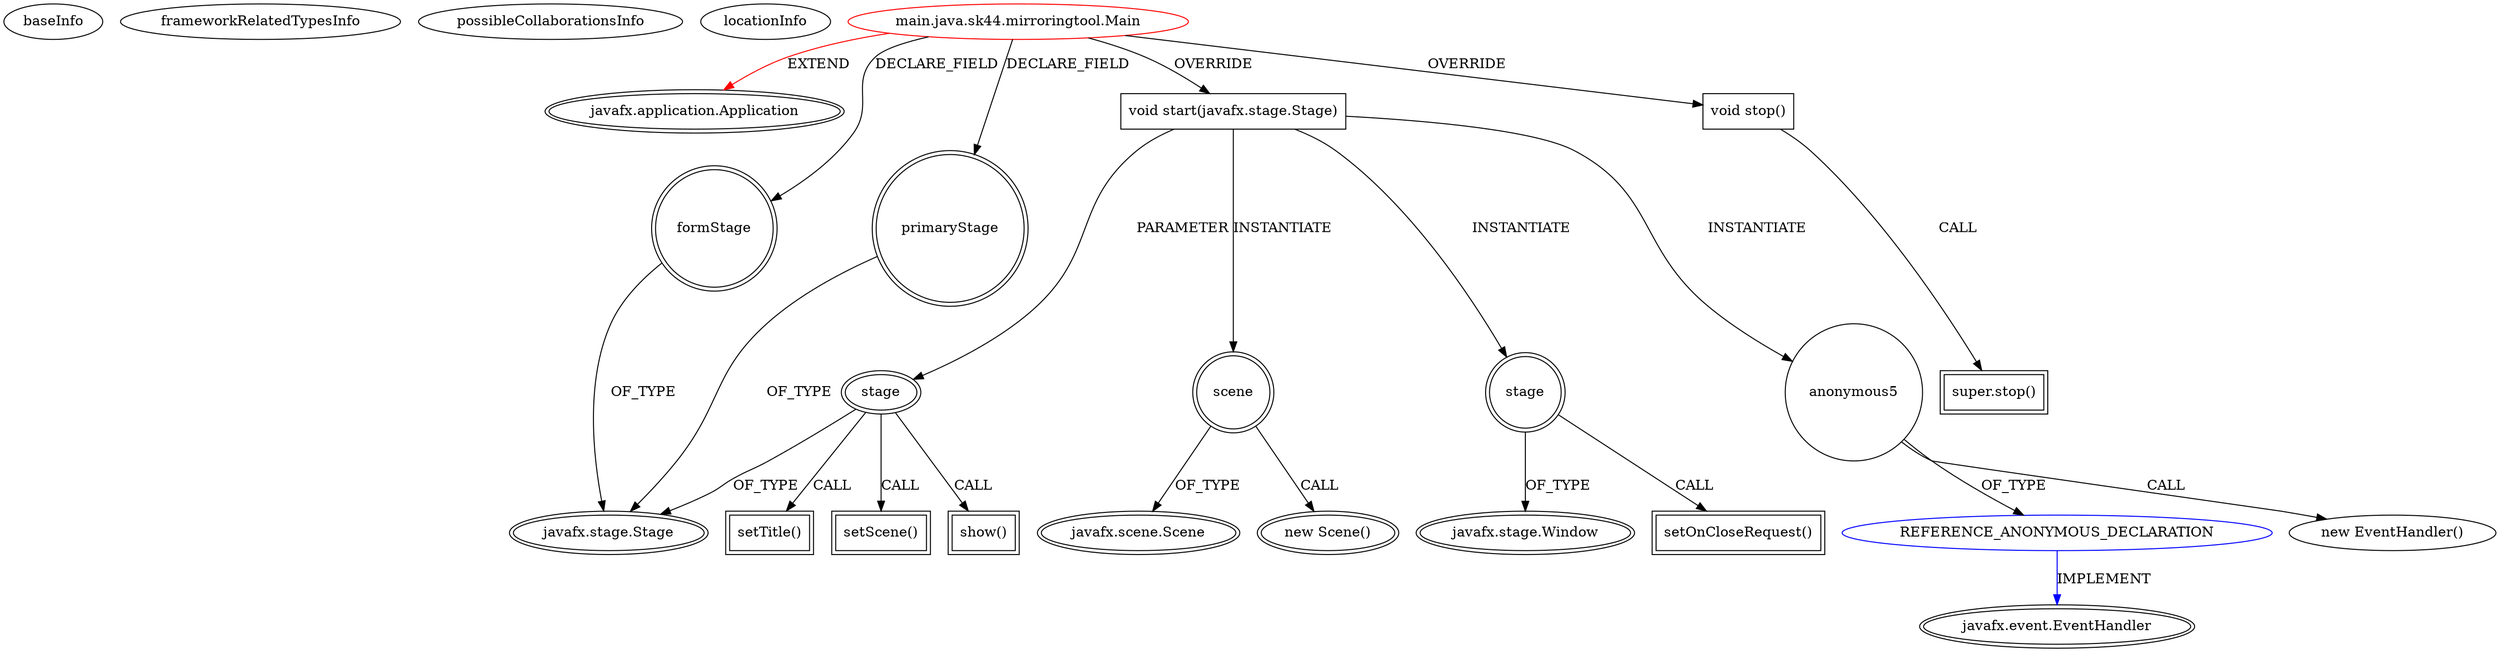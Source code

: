 digraph {
baseInfo[graphId=4206,category="extension_graph",isAnonymous=false,possibleRelation=true]
frameworkRelatedTypesInfo[0="javafx.application.Application"]
possibleCollaborationsInfo[0="4206~OVERRIDING_METHOD_DECLARATION-INSTANTIATION-~javafx.application.Application ~javafx.event.EventHandler ~false~true"]
locationInfo[projectName="sk44-javafx-mirroring-tool",filePath="/sk44-javafx-mirroring-tool/javafx-mirroring-tool-master/src/main/java/sk44/mirroringtool/Main.java",contextSignature="Main",graphId="4206"]
0[label="main.java.sk44.mirroringtool.Main",vertexType="ROOT_CLIENT_CLASS_DECLARATION",isFrameworkType=false,color=red]
1[label="javafx.application.Application",vertexType="FRAMEWORK_CLASS_TYPE",isFrameworkType=true,peripheries=2]
2[label="formStage",vertexType="FIELD_DECLARATION",isFrameworkType=true,peripheries=2,shape=circle]
3[label="javafx.stage.Stage",vertexType="FRAMEWORK_CLASS_TYPE",isFrameworkType=true,peripheries=2]
4[label="primaryStage",vertexType="FIELD_DECLARATION",isFrameworkType=true,peripheries=2,shape=circle]
6[label="void start(javafx.stage.Stage)",vertexType="OVERRIDING_METHOD_DECLARATION",isFrameworkType=false,shape=box]
7[label="stage",vertexType="PARAMETER_DECLARATION",isFrameworkType=true,peripheries=2]
10[label="setTitle()",vertexType="INSIDE_CALL",isFrameworkType=true,peripheries=2,shape=box]
12[label="scene",vertexType="VARIABLE_EXPRESION",isFrameworkType=true,peripheries=2,shape=circle]
13[label="javafx.scene.Scene",vertexType="FRAMEWORK_CLASS_TYPE",isFrameworkType=true,peripheries=2]
11[label="new Scene()",vertexType="CONSTRUCTOR_CALL",isFrameworkType=true,peripheries=2]
15[label="setScene()",vertexType="INSIDE_CALL",isFrameworkType=true,peripheries=2,shape=box]
17[label="show()",vertexType="INSIDE_CALL",isFrameworkType=true,peripheries=2,shape=box]
18[label="stage",vertexType="VARIABLE_EXPRESION",isFrameworkType=true,peripheries=2,shape=circle]
20[label="javafx.stage.Window",vertexType="FRAMEWORK_CLASS_TYPE",isFrameworkType=true,peripheries=2]
19[label="setOnCloseRequest()",vertexType="INSIDE_CALL",isFrameworkType=true,peripheries=2,shape=box]
22[label="anonymous5",vertexType="VARIABLE_EXPRESION",isFrameworkType=false,shape=circle]
23[label="REFERENCE_ANONYMOUS_DECLARATION",vertexType="REFERENCE_ANONYMOUS_DECLARATION",isFrameworkType=false,color=blue]
24[label="javafx.event.EventHandler",vertexType="FRAMEWORK_INTERFACE_TYPE",isFrameworkType=true,peripheries=2]
21[label="new EventHandler()",vertexType="CONSTRUCTOR_CALL",isFrameworkType=false]
25[label="void stop()",vertexType="OVERRIDING_METHOD_DECLARATION",isFrameworkType=false,shape=box]
26[label="super.stop()",vertexType="SUPER_CALL",isFrameworkType=true,peripheries=2,shape=box]
0->1[label="EXTEND",color=red]
0->2[label="DECLARE_FIELD"]
2->3[label="OF_TYPE"]
0->4[label="DECLARE_FIELD"]
4->3[label="OF_TYPE"]
0->6[label="OVERRIDE"]
7->3[label="OF_TYPE"]
6->7[label="PARAMETER"]
7->10[label="CALL"]
6->12[label="INSTANTIATE"]
12->13[label="OF_TYPE"]
12->11[label="CALL"]
7->15[label="CALL"]
7->17[label="CALL"]
6->18[label="INSTANTIATE"]
18->20[label="OF_TYPE"]
18->19[label="CALL"]
6->22[label="INSTANTIATE"]
23->24[label="IMPLEMENT",color=blue]
22->23[label="OF_TYPE"]
22->21[label="CALL"]
0->25[label="OVERRIDE"]
25->26[label="CALL"]
}
